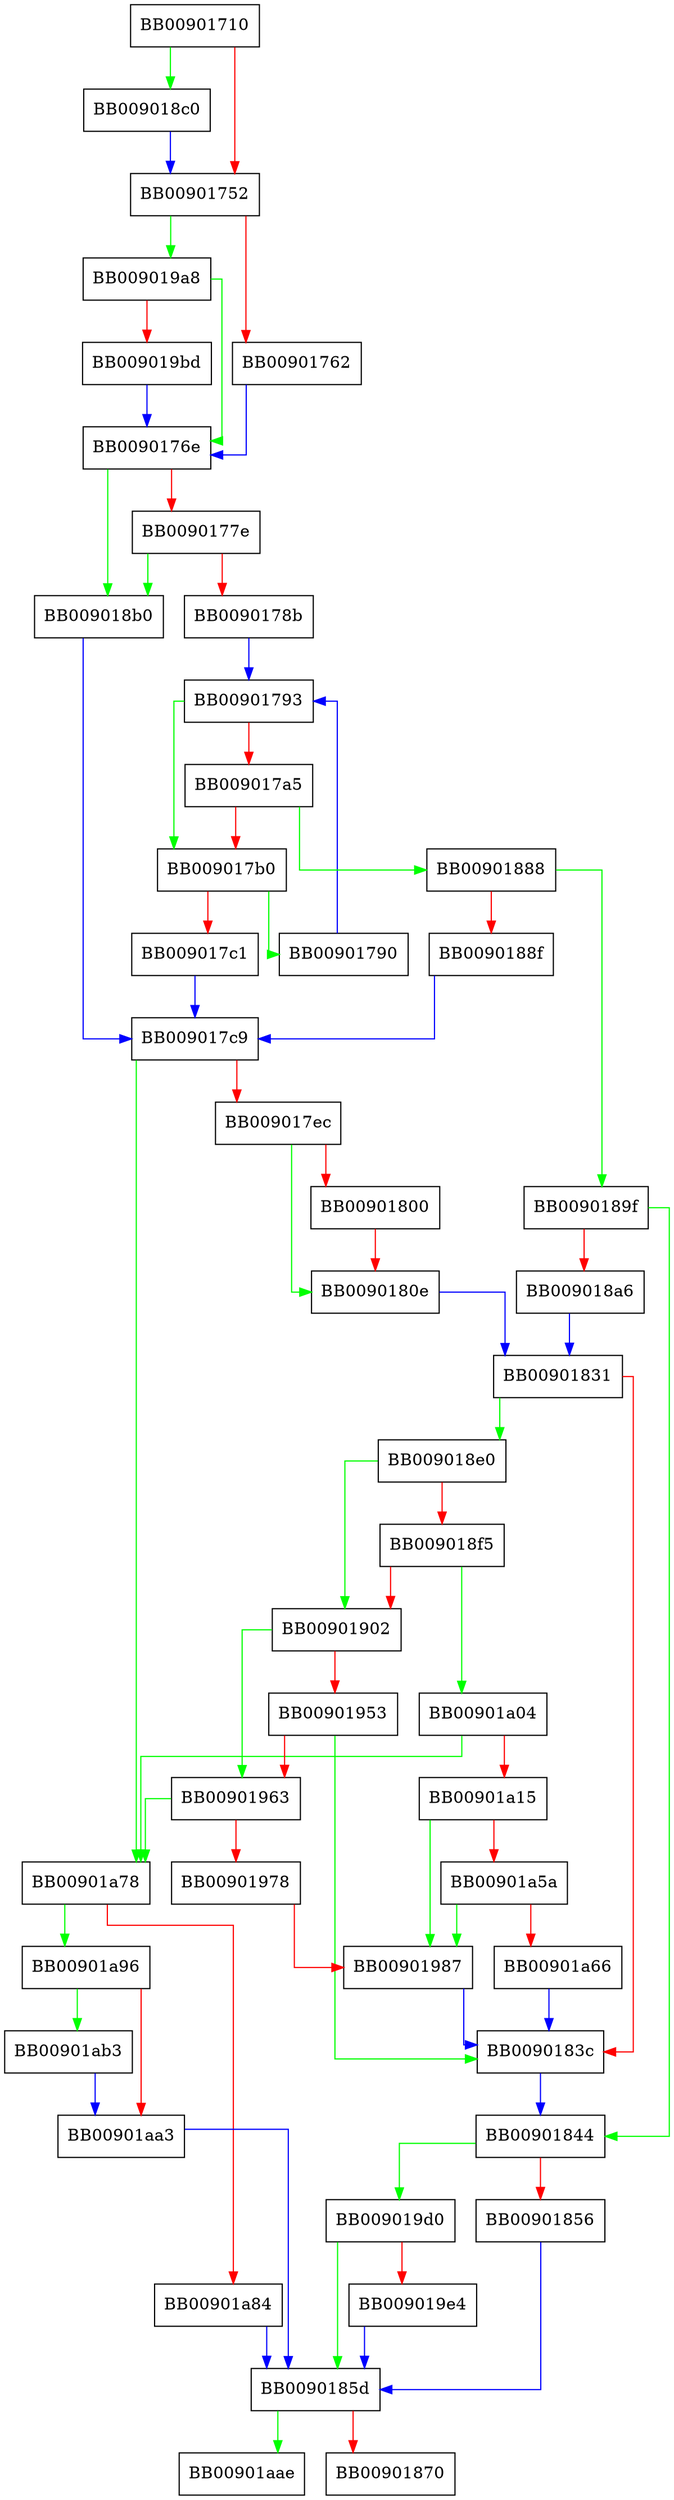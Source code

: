 digraph __add_to_environ {
  node [shape="box"];
  graph [splines=ortho];
  BB00901710 -> BB009018c0 [color="green"];
  BB00901710 -> BB00901752 [color="red"];
  BB00901752 -> BB009019a8 [color="green"];
  BB00901752 -> BB00901762 [color="red"];
  BB00901762 -> BB0090176e [color="blue"];
  BB0090176e -> BB009018b0 [color="green"];
  BB0090176e -> BB0090177e [color="red"];
  BB0090177e -> BB009018b0 [color="green"];
  BB0090177e -> BB0090178b [color="red"];
  BB0090178b -> BB00901793 [color="blue"];
  BB00901790 -> BB00901793 [color="blue"];
  BB00901793 -> BB009017b0 [color="green"];
  BB00901793 -> BB009017a5 [color="red"];
  BB009017a5 -> BB00901888 [color="green"];
  BB009017a5 -> BB009017b0 [color="red"];
  BB009017b0 -> BB00901790 [color="green"];
  BB009017b0 -> BB009017c1 [color="red"];
  BB009017c1 -> BB009017c9 [color="blue"];
  BB009017c9 -> BB00901a78 [color="green"];
  BB009017c9 -> BB009017ec [color="red"];
  BB009017ec -> BB0090180e [color="green"];
  BB009017ec -> BB00901800 [color="red"];
  BB00901800 -> BB0090180e [color="red"];
  BB0090180e -> BB00901831 [color="blue"];
  BB00901831 -> BB009018e0 [color="green"];
  BB00901831 -> BB0090183c [color="red"];
  BB0090183c -> BB00901844 [color="blue"];
  BB00901844 -> BB009019d0 [color="green"];
  BB00901844 -> BB00901856 [color="red"];
  BB00901856 -> BB0090185d [color="blue"];
  BB0090185d -> BB00901aae [color="green"];
  BB0090185d -> BB00901870 [color="red"];
  BB00901888 -> BB0090189f [color="green"];
  BB00901888 -> BB0090188f [color="red"];
  BB0090188f -> BB009017c9 [color="blue"];
  BB0090189f -> BB00901844 [color="green"];
  BB0090189f -> BB009018a6 [color="red"];
  BB009018a6 -> BB00901831 [color="blue"];
  BB009018b0 -> BB009017c9 [color="blue"];
  BB009018c0 -> BB00901752 [color="blue"];
  BB009018e0 -> BB00901902 [color="green"];
  BB009018e0 -> BB009018f5 [color="red"];
  BB009018f5 -> BB00901a04 [color="green"];
  BB009018f5 -> BB00901902 [color="red"];
  BB00901902 -> BB00901963 [color="green"];
  BB00901902 -> BB00901953 [color="red"];
  BB00901953 -> BB0090183c [color="green"];
  BB00901953 -> BB00901963 [color="red"];
  BB00901963 -> BB00901a78 [color="green"];
  BB00901963 -> BB00901978 [color="red"];
  BB00901978 -> BB00901987 [color="red"];
  BB00901987 -> BB0090183c [color="blue"];
  BB009019a8 -> BB0090176e [color="green"];
  BB009019a8 -> BB009019bd [color="red"];
  BB009019bd -> BB0090176e [color="blue"];
  BB009019d0 -> BB0090185d [color="green"];
  BB009019d0 -> BB009019e4 [color="red"];
  BB009019e4 -> BB0090185d [color="blue"];
  BB00901a04 -> BB00901a78 [color="green"];
  BB00901a04 -> BB00901a15 [color="red"];
  BB00901a15 -> BB00901987 [color="green"];
  BB00901a15 -> BB00901a5a [color="red"];
  BB00901a5a -> BB00901987 [color="green"];
  BB00901a5a -> BB00901a66 [color="red"];
  BB00901a66 -> BB0090183c [color="blue"];
  BB00901a78 -> BB00901a96 [color="green"];
  BB00901a78 -> BB00901a84 [color="red"];
  BB00901a84 -> BB0090185d [color="blue"];
  BB00901a96 -> BB00901ab3 [color="green"];
  BB00901a96 -> BB00901aa3 [color="red"];
  BB00901aa3 -> BB0090185d [color="blue"];
  BB00901ab3 -> BB00901aa3 [color="blue"];
}